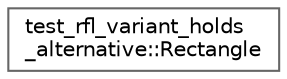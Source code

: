 digraph "类继承关系图"
{
 // LATEX_PDF_SIZE
  bgcolor="transparent";
  edge [fontname=Helvetica,fontsize=10,labelfontname=Helvetica,labelfontsize=10];
  node [fontname=Helvetica,fontsize=10,shape=box,height=0.2,width=0.4];
  rankdir="LR";
  Node0 [id="Node000000",label="test_rfl_variant_holds\l_alternative::Rectangle",height=0.2,width=0.4,color="grey40", fillcolor="white", style="filled",URL="$structtest__rfl__variant__holds__alternative_1_1_rectangle.html",tooltip=" "];
}
